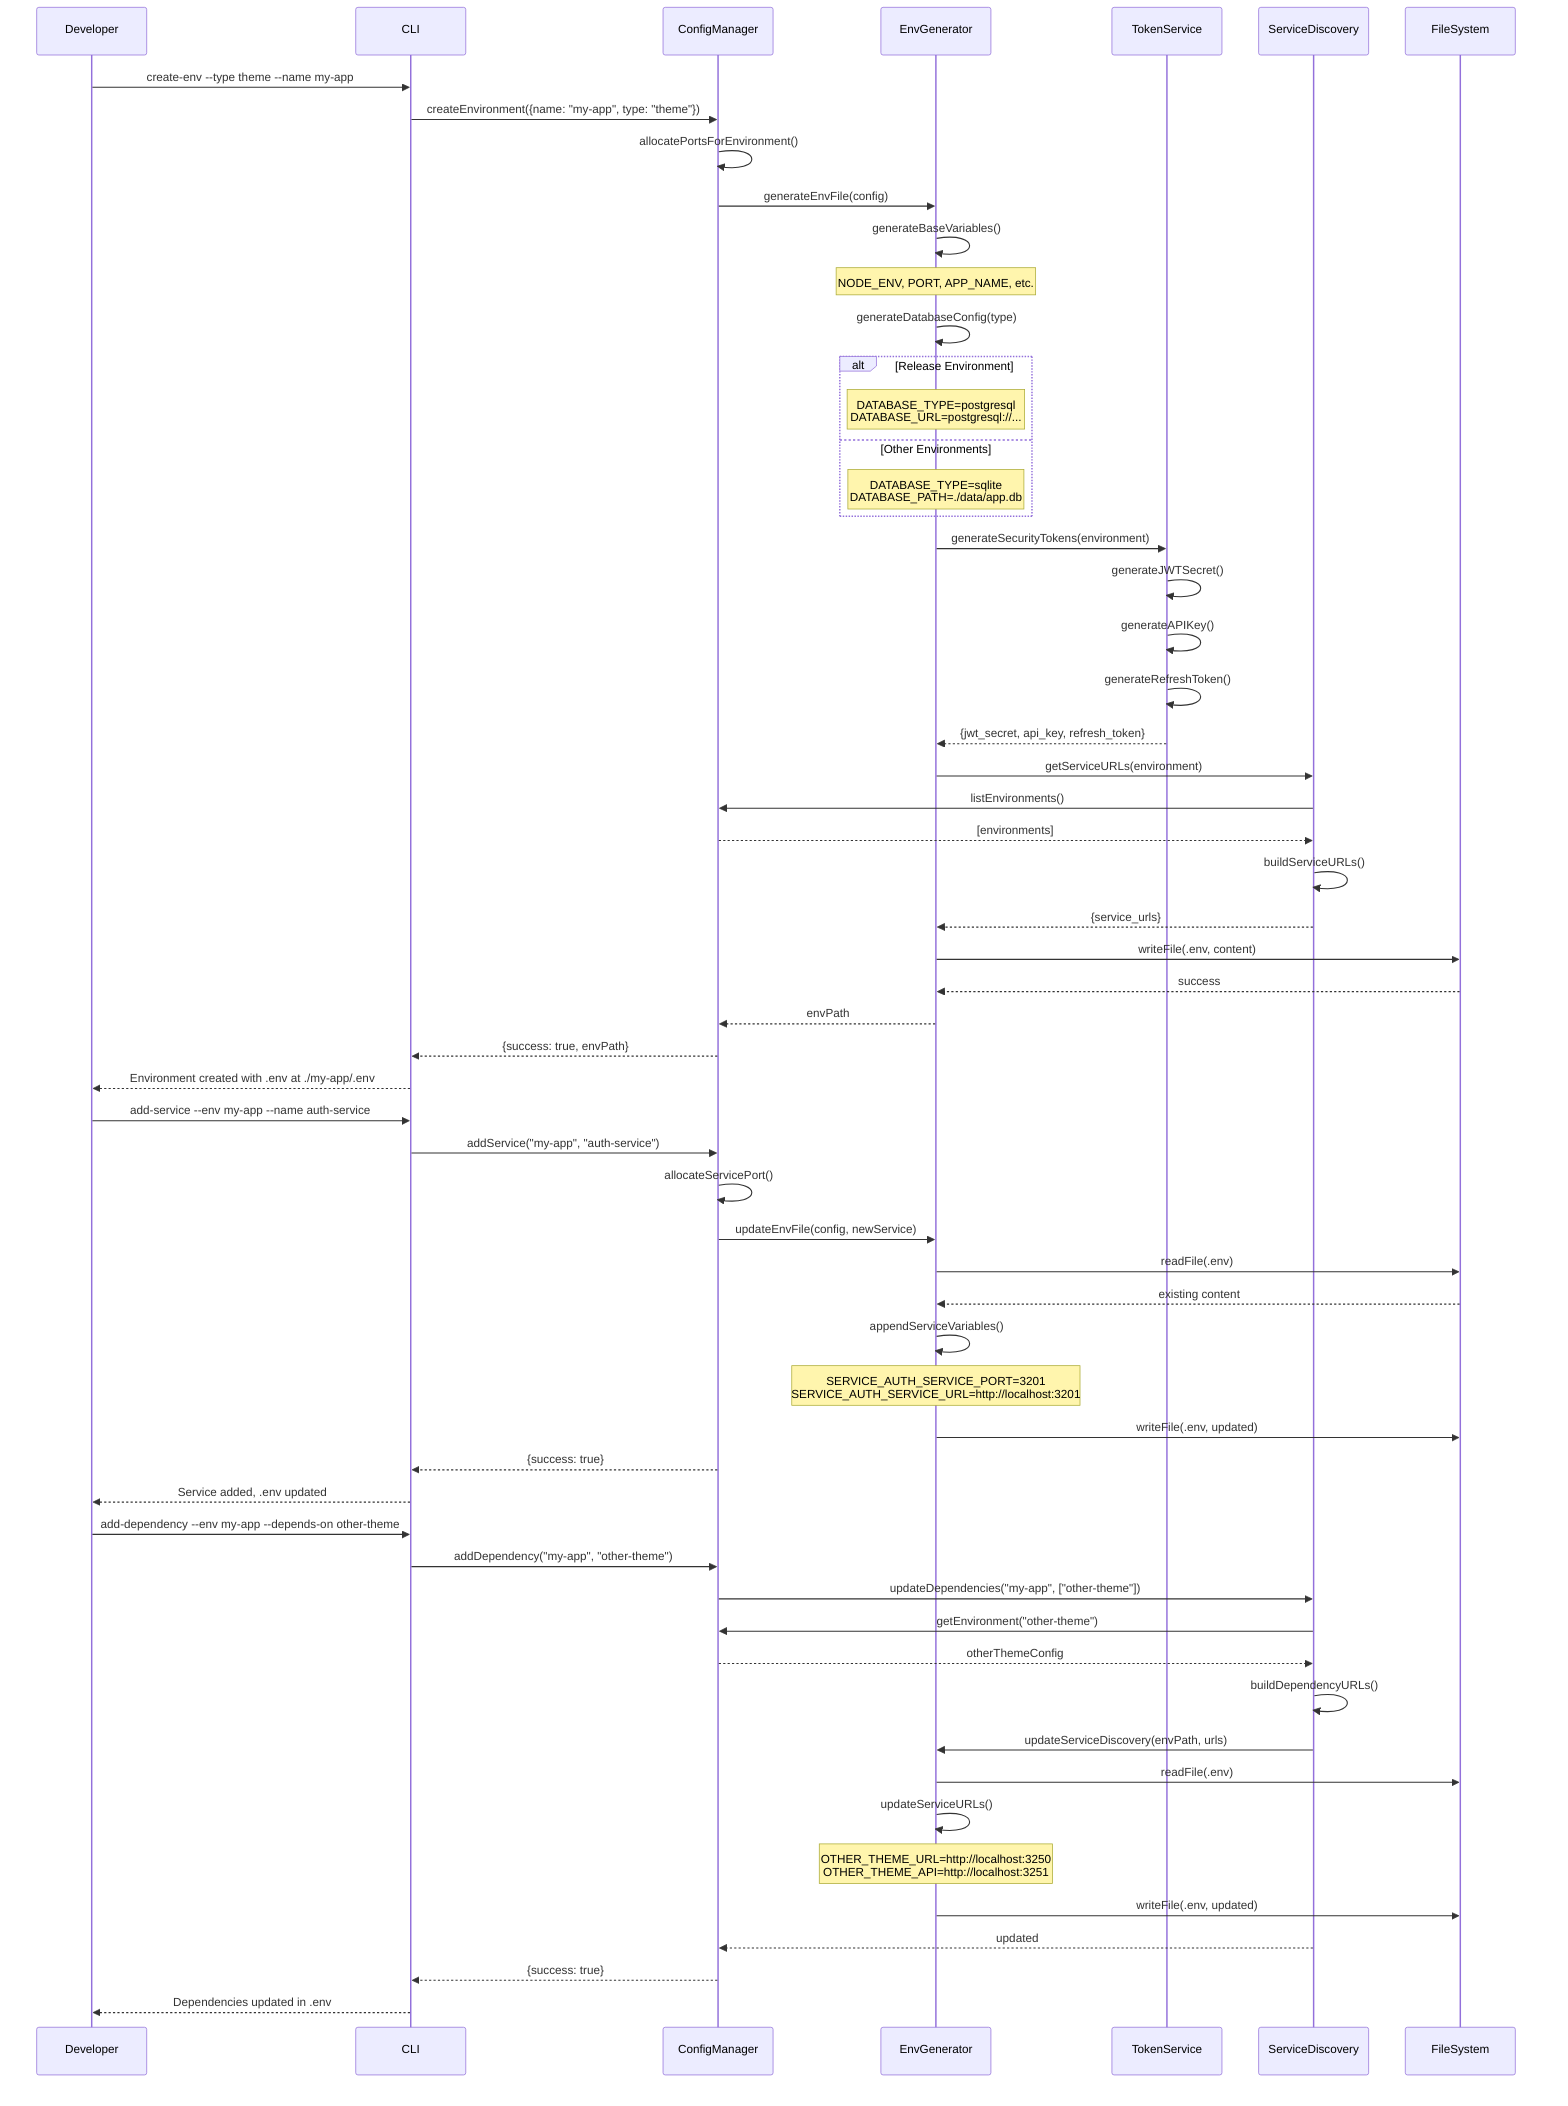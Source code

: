 sequenceDiagram
    participant Developer
    participant CLI
    participant ConfigManager
    participant EnvGenerator
    participant TokenService
    participant ServiceDiscovery
    participant FileSystem

    %% Scenario: Developer creates new environment and gets complete .env file
    Developer->>CLI: create-env --type theme --name my-app
    CLI->>ConfigManager: createEnvironment({name: "my-app", type: "theme"})
    ConfigManager->>ConfigManager: allocatePortsForEnvironment()
    ConfigManager->>EnvGenerator: generateEnvFile(config)
    
    %% Generate base environment variables
    EnvGenerator->>EnvGenerator: generateBaseVariables()
    Note over EnvGenerator: NODE_ENV, PORT, APP_NAME, etc.
    
    %% Generate database configuration
    EnvGenerator->>EnvGenerator: generateDatabaseConfig(type)
    alt Release Environment
        Note over EnvGenerator: DATABASE_TYPE=postgresql<br/>DATABASE_URL=postgresql://...
    else Other Environments
        Note over EnvGenerator: DATABASE_TYPE=sqlite<br/>DATABASE_PATH=./data/app.db
    end
    
    %% Generate security tokens
    EnvGenerator->>TokenService: generateSecurityTokens(environment)
    TokenService->>TokenService: generateJWTSecret()
    TokenService->>TokenService: generateAPIKey()
    TokenService->>TokenService: generateRefreshToken()
    TokenService-->>EnvGenerator: {jwt_secret, api_key, refresh_token}
    
    %% Service discovery URLs
    EnvGenerator->>ServiceDiscovery: getServiceURLs(environment)
    ServiceDiscovery->>ConfigManager: listEnvironments()
    ConfigManager-->>ServiceDiscovery: [environments]
    ServiceDiscovery->>ServiceDiscovery: buildServiceURLs()
    ServiceDiscovery-->>EnvGenerator: {service_urls}
    
    %% Write .env file
    EnvGenerator->>FileSystem: writeFile(.env, content)
    FileSystem-->>EnvGenerator: success
    
    EnvGenerator-->>ConfigManager: envPath
    ConfigManager-->>CLI: {success: true, envPath}
    CLI-->>Developer: Environment created with .env at ./my-app/.env

    %% Scenario: Adding service updates .env
    Developer->>CLI: add-service --env my-app --name auth-service
    CLI->>ConfigManager: addService("my-app", "auth-service")
    ConfigManager->>ConfigManager: allocateServicePort()
    ConfigManager->>EnvGenerator: updateEnvFile(config, newService)
    
    EnvGenerator->>FileSystem: readFile(.env)
    FileSystem-->>EnvGenerator: existing content
    EnvGenerator->>EnvGenerator: appendServiceVariables()
    Note over EnvGenerator: SERVICE_AUTH_SERVICE_PORT=3201<br/>SERVICE_AUTH_SERVICE_URL=http://localhost:3201
    EnvGenerator->>FileSystem: writeFile(.env, updated)
    
    ConfigManager-->>CLI: {success: true}
    CLI-->>Developer: Service added, .env updated

    %% Scenario: Theme dependencies update service discovery
    Developer->>CLI: add-dependency --env my-app --depends-on other-theme
    CLI->>ConfigManager: addDependency("my-app", "other-theme")
    ConfigManager->>ServiceDiscovery: updateDependencies("my-app", ["other-theme"])
    
    ServiceDiscovery->>ConfigManager: getEnvironment("other-theme")
    ConfigManager-->>ServiceDiscovery: otherThemeConfig
    ServiceDiscovery->>ServiceDiscovery: buildDependencyURLs()
    
    ServiceDiscovery->>EnvGenerator: updateServiceDiscovery(envPath, urls)
    EnvGenerator->>FileSystem: readFile(.env)
    EnvGenerator->>EnvGenerator: updateServiceURLs()
    Note over EnvGenerator: OTHER_THEME_URL=http://localhost:3250<br/>OTHER_THEME_API=http://localhost:3251
    EnvGenerator->>FileSystem: writeFile(.env, updated)
    
    ServiceDiscovery-->>ConfigManager: updated
    ConfigManager-->>CLI: {success: true}
    CLI-->>Developer: Dependencies updated in .env